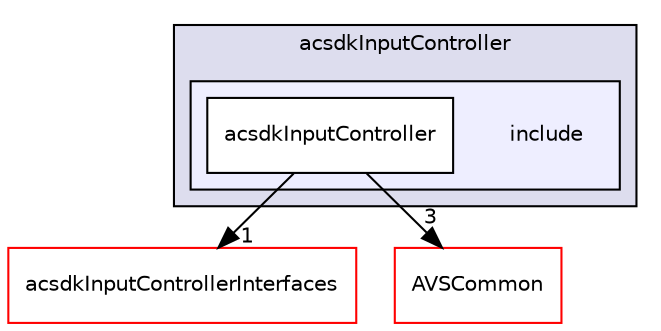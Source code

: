 digraph "/workplace/avs-device-sdk/capabilities/InputController/acsdkInputController/include" {
  compound=true
  node [ fontsize="10", fontname="Helvetica"];
  edge [ labelfontsize="10", labelfontname="Helvetica"];
  subgraph clusterdir_c97ac09f895cdf0874649d32b31f30a4 {
    graph [ bgcolor="#ddddee", pencolor="black", label="acsdkInputController" fontname="Helvetica", fontsize="10", URL="dir_c97ac09f895cdf0874649d32b31f30a4.html"]
  subgraph clusterdir_2beee4bd4bf6ab46c3136e93b8516ebf {
    graph [ bgcolor="#eeeeff", pencolor="black", label="" URL="dir_2beee4bd4bf6ab46c3136e93b8516ebf.html"];
    dir_2beee4bd4bf6ab46c3136e93b8516ebf [shape=plaintext label="include"];
    dir_9f59cbacadad924022e96227e92ef12c [shape=box label="acsdkInputController" color="black" fillcolor="white" style="filled" URL="dir_9f59cbacadad924022e96227e92ef12c.html"];
  }
  }
  dir_60f2e5f70c84929e2d9bf93cf41d59e8 [shape=box label="acsdkInputControllerInterfaces" fillcolor="white" style="filled" color="red" URL="dir_60f2e5f70c84929e2d9bf93cf41d59e8.html"];
  dir_13e65effb2bde530b17b3d5eefcd0266 [shape=box label="AVSCommon" fillcolor="white" style="filled" color="red" URL="dir_13e65effb2bde530b17b3d5eefcd0266.html"];
  dir_9f59cbacadad924022e96227e92ef12c->dir_60f2e5f70c84929e2d9bf93cf41d59e8 [headlabel="1", labeldistance=1.5 headhref="dir_000397_000400.html"];
  dir_9f59cbacadad924022e96227e92ef12c->dir_13e65effb2bde530b17b3d5eefcd0266 [headlabel="3", labeldistance=1.5 headhref="dir_000397_000017.html"];
}
